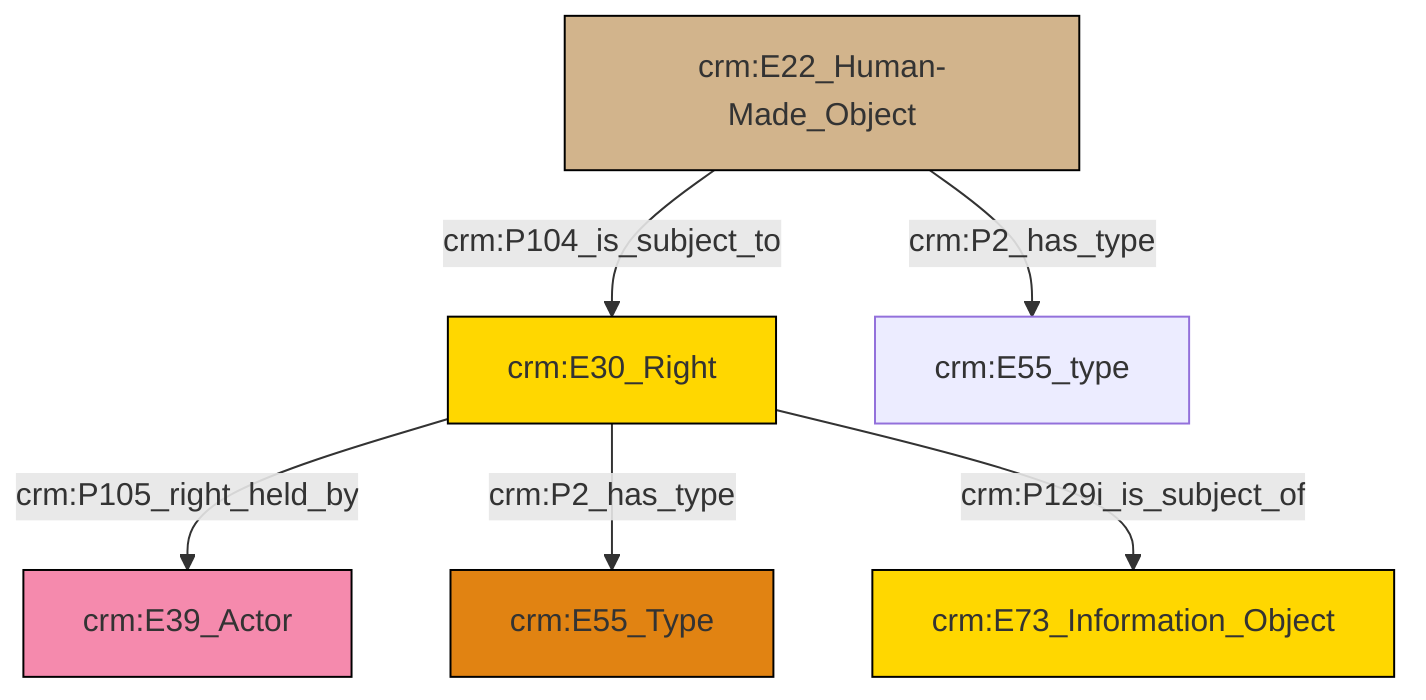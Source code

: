graph TD
classDef Literal fill:#f2f2f2,stroke:#000000;
classDef CRM_Entity fill:#FFFFFF,stroke:#000000;
classDef Temporal_Entity fill:#00C9E6, stroke:#000000;
classDef Type fill:#E18312, stroke:#000000;
classDef Time-Span fill:#2C9C91, stroke:#000000;
classDef Appellation fill:#FFEB7F, stroke:#000000;
classDef Place fill:#008836, stroke:#000000;
classDef Persistent_Item fill:#B266B2, stroke:#000000;
classDef Conceptual_Object fill:#FFD700, stroke:#000000;
classDef Physical_Thing fill:#D2B48C, stroke:#000000;
classDef Actor fill:#f58aad, stroke:#000000;
classDef PC_Classes fill:#4ce600, stroke:#000000;
classDef Multi fill:#cccccc,stroke:#000000;

0["crm:E30_Right"]:::Conceptual_Object -->|crm:P105_right_held_by| 1["crm:E39_Actor"]:::Actor
2["crm:E22_Human-Made_Object"]:::Physical_Thing -->|crm:P104_is_subject_to| 0["crm:E30_Right"]:::Conceptual_Object
2["crm:E22_Human-Made_Object"]:::Physical_Thing -->|crm:P2_has_type| 4["crm:E55_type"]:::Default
0["crm:E30_Right"]:::Conceptual_Object -->|crm:P2_has_type| 7["crm:E55_Type"]:::Type
0["crm:E30_Right"]:::Conceptual_Object -->|crm:P129i_is_subject_of| 10["crm:E73_Information_Object"]:::Conceptual_Object
